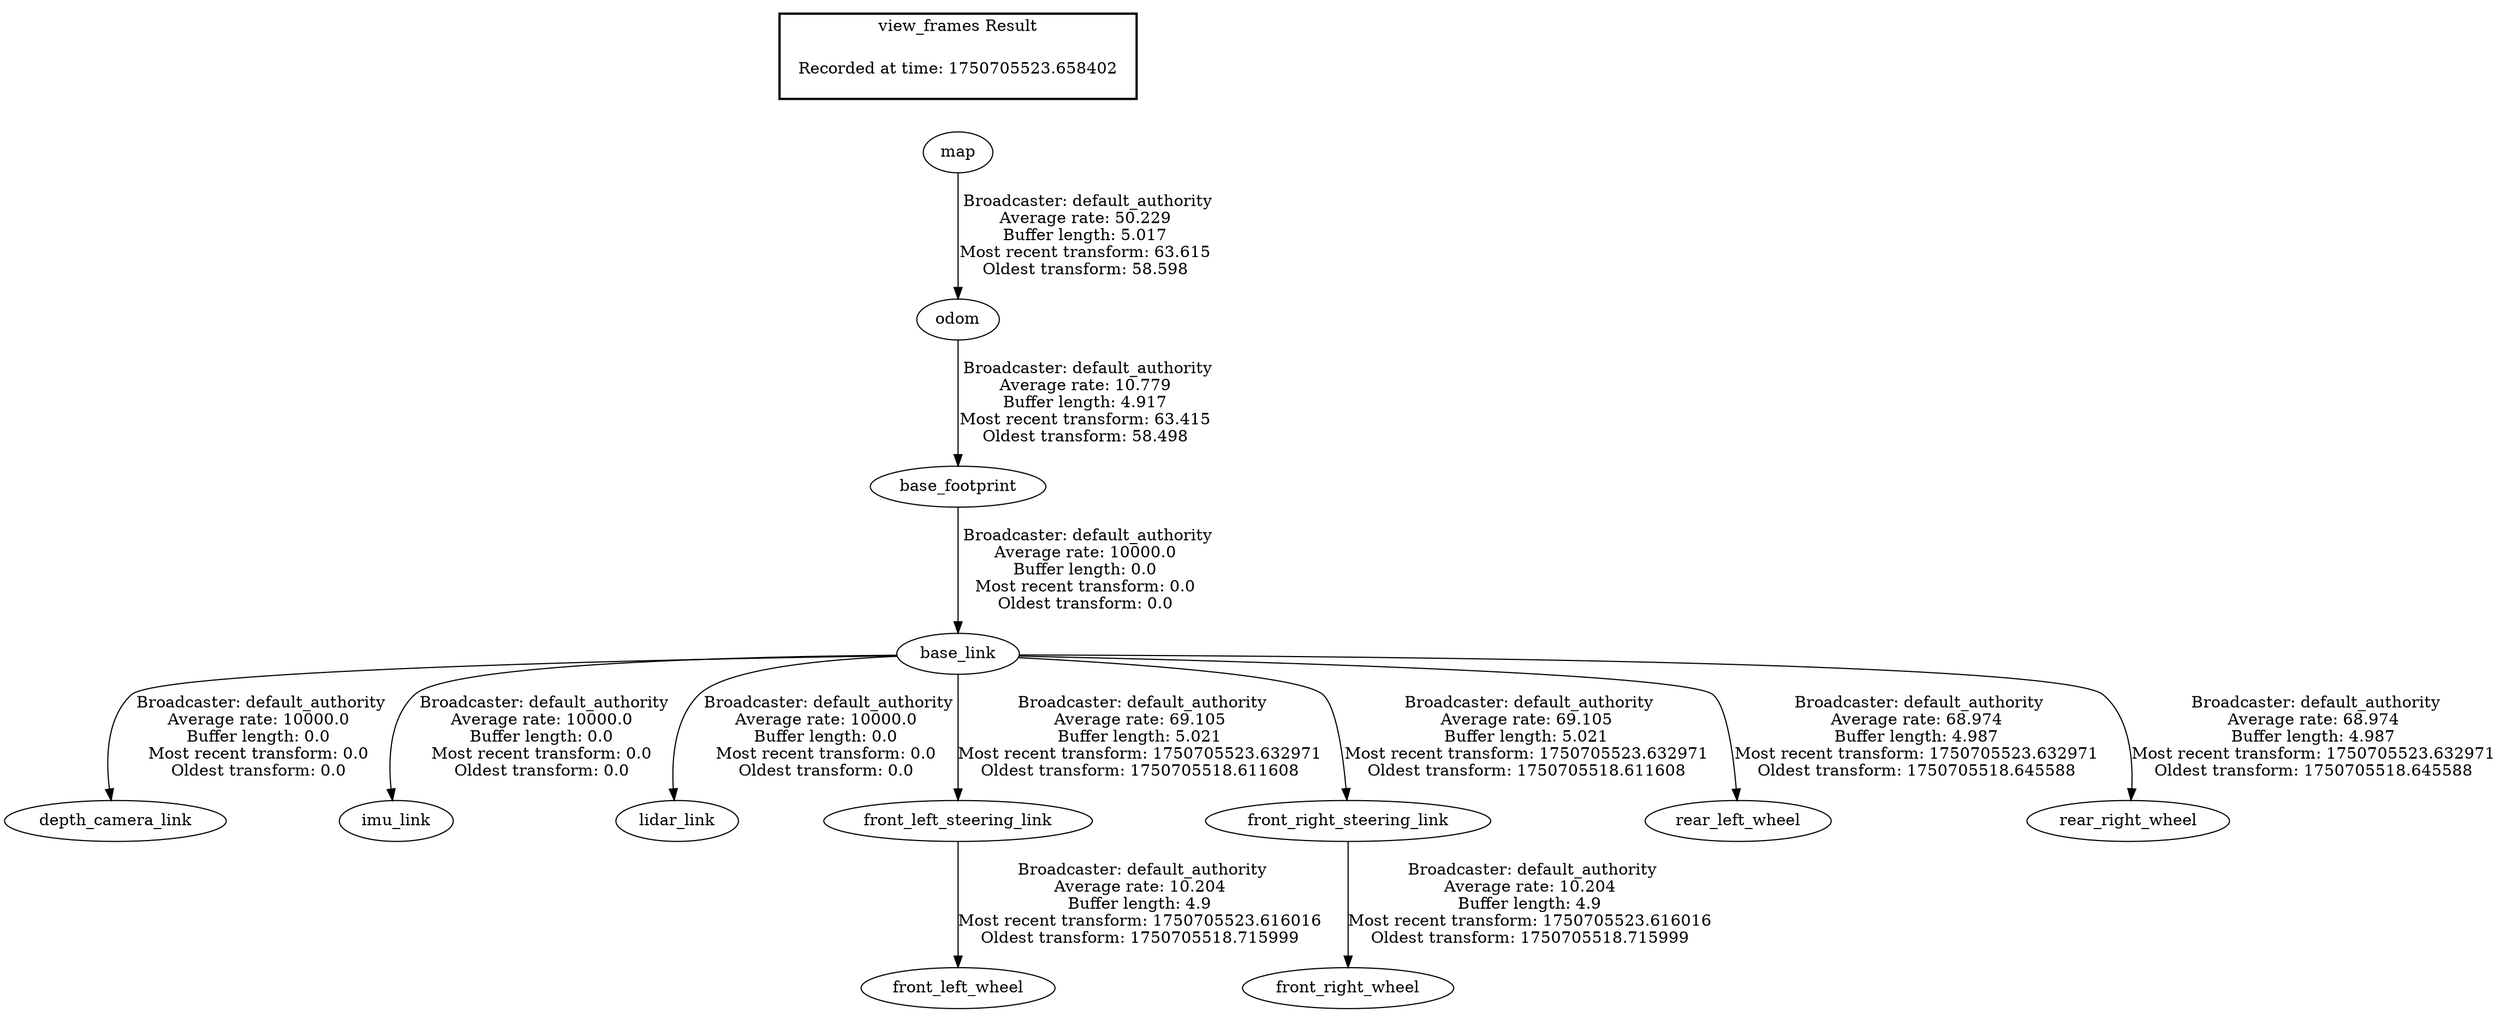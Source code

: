 digraph G {
"map" -> "odom"[label=" Broadcaster: default_authority\nAverage rate: 50.229\nBuffer length: 5.017\nMost recent transform: 63.615\nOldest transform: 58.598\n"];
"base_footprint" -> "base_link"[label=" Broadcaster: default_authority\nAverage rate: 10000.0\nBuffer length: 0.0\nMost recent transform: 0.0\nOldest transform: 0.0\n"];
"odom" -> "base_footprint"[label=" Broadcaster: default_authority\nAverage rate: 10.779\nBuffer length: 4.917\nMost recent transform: 63.415\nOldest transform: 58.498\n"];
"base_link" -> "depth_camera_link"[label=" Broadcaster: default_authority\nAverage rate: 10000.0\nBuffer length: 0.0\nMost recent transform: 0.0\nOldest transform: 0.0\n"];
"base_link" -> "imu_link"[label=" Broadcaster: default_authority\nAverage rate: 10000.0\nBuffer length: 0.0\nMost recent transform: 0.0\nOldest transform: 0.0\n"];
"base_link" -> "lidar_link"[label=" Broadcaster: default_authority\nAverage rate: 10000.0\nBuffer length: 0.0\nMost recent transform: 0.0\nOldest transform: 0.0\n"];
"base_link" -> "front_left_steering_link"[label=" Broadcaster: default_authority\nAverage rate: 69.105\nBuffer length: 5.021\nMost recent transform: 1750705523.632971\nOldest transform: 1750705518.611608\n"];
"base_link" -> "front_right_steering_link"[label=" Broadcaster: default_authority\nAverage rate: 69.105\nBuffer length: 5.021\nMost recent transform: 1750705523.632971\nOldest transform: 1750705518.611608\n"];
"base_link" -> "rear_left_wheel"[label=" Broadcaster: default_authority\nAverage rate: 68.974\nBuffer length: 4.987\nMost recent transform: 1750705523.632971\nOldest transform: 1750705518.645588\n"];
"base_link" -> "rear_right_wheel"[label=" Broadcaster: default_authority\nAverage rate: 68.974\nBuffer length: 4.987\nMost recent transform: 1750705523.632971\nOldest transform: 1750705518.645588\n"];
"front_left_steering_link" -> "front_left_wheel"[label=" Broadcaster: default_authority\nAverage rate: 10.204\nBuffer length: 4.9\nMost recent transform: 1750705523.616016\nOldest transform: 1750705518.715999\n"];
"front_right_steering_link" -> "front_right_wheel"[label=" Broadcaster: default_authority\nAverage rate: 10.204\nBuffer length: 4.9\nMost recent transform: 1750705523.616016\nOldest transform: 1750705518.715999\n"];
edge [style=invis];
 subgraph cluster_legend { style=bold; color=black; label ="view_frames Result";
"Recorded at time: 1750705523.658402"[ shape=plaintext ] ;
}->"map";
}